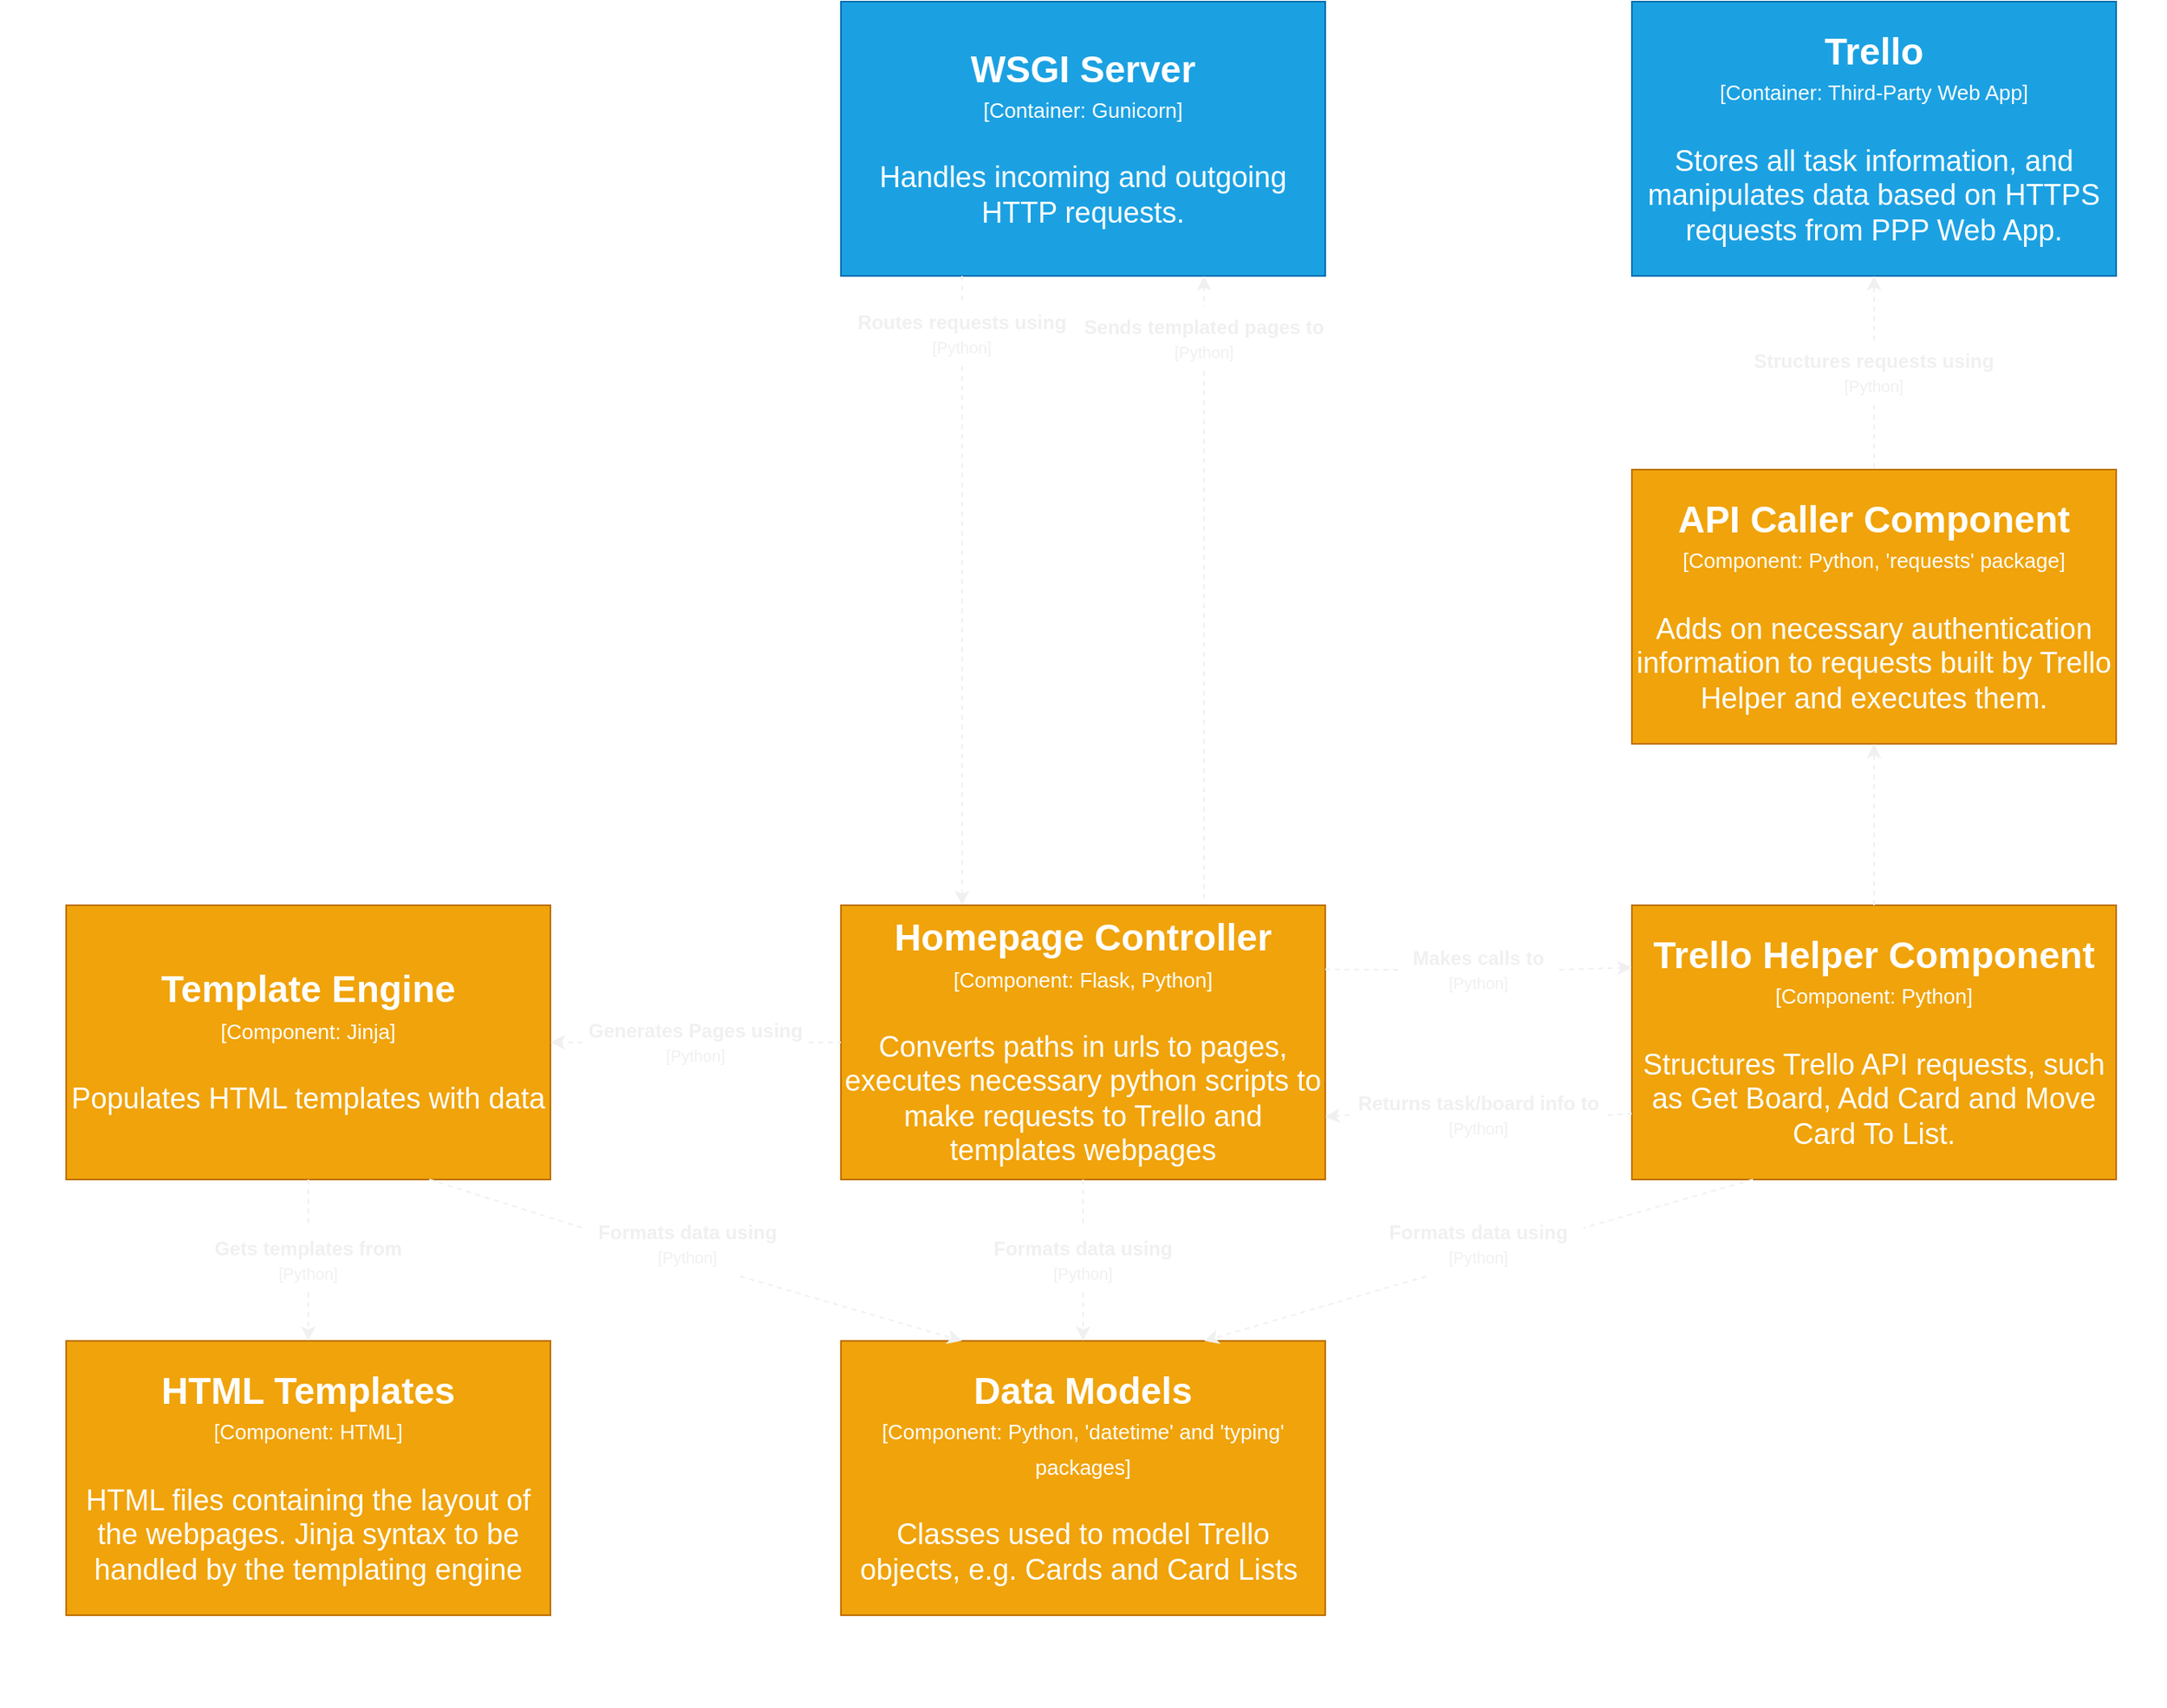 <mxfile version="13.6.5">
    <diagram id="wJhR4MJhuPZITx-nDL5n" name="Component">
        <mxGraphModel dx="3012" dy="1818" grid="1" gridSize="10" guides="1" tooltips="1" connect="1" arrows="1" fold="1" page="1" pageScale="1" pageWidth="1100" pageHeight="850" math="0" shadow="0">
            <root>
                <mxCell id="0"/>
                <mxCell id="1" parent="0"/>
                <mxCell id="2" value="" style="rounded=0;whiteSpace=wrap;html=1;fillColor=none;dashed=1;strokeColor=#FFFFFF;" parent="1" vertex="1">
                    <mxGeometry x="-120" width="1340" height="790" as="geometry"/>
                </mxCell>
                <mxCell id="3" value="&lt;p style=&quot;line-height: 70%&quot;&gt;&lt;b&gt;&lt;font style=&quot;font-size: 14px&quot;&gt;Flask Application&lt;br&gt;&lt;/font&gt;&lt;/b&gt;&lt;font style=&quot;font-size: 10px ; line-height: 80%&quot;&gt;[Software Container]&lt;/font&gt;&lt;/p&gt;" style="rounded=0;whiteSpace=wrap;html=1;fontSize=18;fontColor=#ffffff;fillColor=none;strokeColor=none;align=left;" parent="1" vertex="1">
                    <mxGeometry x="-110" y="740" width="260" height="50" as="geometry"/>
                </mxCell>
                <mxCell id="9" value="&lt;b&gt;&lt;font style=&quot;font-size: 23px&quot;&gt;WSGI Server&lt;/font&gt;&lt;/b&gt;&lt;br&gt;&lt;font style=&quot;font-size: 13px&quot;&gt;[Container: Gunicorn]&lt;/font&gt;&lt;br&gt;&lt;br&gt;Handles incoming and outgoing HTTP requests." style="rounded=0;whiteSpace=wrap;html=1;fontSize=18;fillColor=#1ba1e2;strokeColor=#006EAF;fontColor=#ffffff;" parent="1" vertex="1">
                    <mxGeometry x="400" y="-260" width="300" height="170" as="geometry"/>
                </mxCell>
                <mxCell id="10" value="&lt;b&gt;&lt;font style=&quot;font-size: 23px&quot;&gt;Trello&lt;/font&gt;&lt;/b&gt;&lt;br&gt;&lt;font style=&quot;font-size: 13px&quot;&gt;[Container: Third-Party Web App]&lt;/font&gt;&lt;br&gt;&lt;br&gt;Stores all task information, and manipulates data based on HTTPS requests from PPP Web App." style="rounded=0;whiteSpace=wrap;html=1;fontSize=18;fillColor=#1ba1e2;strokeColor=#006EAF;fontColor=#ffffff;" parent="1" vertex="1">
                    <mxGeometry x="890" y="-260" width="300" height="170" as="geometry"/>
                </mxCell>
                <mxCell id="15" value="&lt;b&gt;Routes requests using&lt;br&gt;&lt;/b&gt;&lt;font style=&quot;font-size: 10px&quot;&gt;[Python]&lt;/font&gt;" style="text;html=1;strokeColor=none;fillColor=none;align=center;verticalAlign=middle;whiteSpace=wrap;rounded=0;fontColor=#F0F0F0;" parent="1" vertex="1">
                    <mxGeometry x="405" y="-74" width="140" height="40" as="geometry"/>
                </mxCell>
                <mxCell id="16" value="" style="endArrow=none;html=1;fontSize=18;dashed=1;endFill=0;exitX=0.25;exitY=1;exitDx=0;exitDy=0;entryX=0.5;entryY=0;entryDx=0;entryDy=0;fontColor=#FCFCFC;strokeColor=#F0F0F0;" parent="1" source="9" target="15" edge="1">
                    <mxGeometry width="50" height="50" relative="1" as="geometry">
                        <mxPoint x="495" y="-105" as="sourcePoint"/>
                        <mxPoint x="560.0" y="-240" as="targetPoint"/>
                    </mxGeometry>
                </mxCell>
                <mxCell id="17" value="" style="endArrow=classic;html=1;fontSize=18;dashed=1;endFill=1;exitX=0.5;exitY=1;exitDx=0;exitDy=0;entryX=0.25;entryY=0;entryDx=0;entryDy=0;fontColor=#FCFCFC;strokeColor=#F0F0F0;" parent="1" source="15" target="21" edge="1">
                    <mxGeometry width="50" height="50" relative="1" as="geometry">
                        <mxPoint x="560" y="35" as="sourcePoint"/>
                        <mxPoint x="475" y="30" as="targetPoint"/>
                    </mxGeometry>
                </mxCell>
                <mxCell id="18" value="&lt;b&gt;Sends templated pages to&lt;br&gt;&lt;/b&gt;&lt;font style=&quot;font-size: 10px&quot;&gt;[Python]&lt;/font&gt;" style="text;html=1;strokeColor=none;fillColor=none;align=center;verticalAlign=middle;whiteSpace=wrap;rounded=0;fontColor=#F0F0F0;" parent="1" vertex="1">
                    <mxGeometry x="540" y="-71" width="170" height="40" as="geometry"/>
                </mxCell>
                <mxCell id="19" value="" style="endArrow=none;html=1;fontSize=18;dashed=1;endFill=0;exitX=0.75;exitY=1;exitDx=0;exitDy=0;entryX=0.5;entryY=0;entryDx=0;entryDy=0;startArrow=classic;startFill=1;fontColor=#FCFCFC;strokeColor=#F0F0F0;" parent="1" source="9" target="18" edge="1">
                    <mxGeometry width="50" height="50" relative="1" as="geometry">
                        <mxPoint x="630" y="-90" as="sourcePoint"/>
                        <mxPoint x="715.0" y="-240" as="targetPoint"/>
                    </mxGeometry>
                </mxCell>
                <mxCell id="20" value="" style="endArrow=none;html=1;fontSize=18;dashed=1;endFill=0;exitX=0.5;exitY=1;exitDx=0;exitDy=0;entryX=0.75;entryY=0;entryDx=0;entryDy=0;fontColor=#FCFCFC;strokeColor=#F0F0F0;" parent="1" source="18" target="21" edge="1">
                    <mxGeometry width="50" height="50" relative="1" as="geometry">
                        <mxPoint x="715" y="35" as="sourcePoint"/>
                        <mxPoint x="625" y="30" as="targetPoint"/>
                    </mxGeometry>
                </mxCell>
                <mxCell id="21" value="&lt;b&gt;&lt;font style=&quot;font-size: 23px&quot;&gt;Homepage Controller&lt;/font&gt;&lt;/b&gt;&lt;br&gt;&lt;font style=&quot;font-size: 13px&quot;&gt;[Component: Flask, Python]&lt;/font&gt;&lt;br&gt;&lt;br&gt;Converts paths in urls to pages, executes necessary python scripts to make requests to Trello and templates webpages" style="rounded=0;whiteSpace=wrap;html=1;fontSize=18;fillColor=#f0a30a;strokeColor=#BD7000;fontColor=#ffffff;" parent="1" vertex="1">
                    <mxGeometry x="400" y="300" width="300" height="170" as="geometry"/>
                </mxCell>
                <mxCell id="22" value="&lt;b&gt;&lt;font style=&quot;font-size: 23px&quot;&gt;Trello Helper Component&lt;/font&gt;&lt;/b&gt;&lt;br&gt;&lt;font style=&quot;font-size: 13px&quot;&gt;[Component: Python]&lt;/font&gt;&lt;br&gt;&lt;br&gt;Structures Trello API requests, such as Get Board, Add Card and Move Card To List." style="rounded=0;whiteSpace=wrap;html=1;fontSize=18;fillColor=#f0a30a;strokeColor=#BD7000;fontColor=#ffffff;" parent="1" vertex="1">
                    <mxGeometry x="890" y="300" width="300" height="170" as="geometry"/>
                </mxCell>
                <mxCell id="23" value="&lt;b&gt;&lt;font style=&quot;font-size: 23px&quot;&gt;API Caller Component&lt;/font&gt;&lt;/b&gt;&lt;br&gt;&lt;font style=&quot;font-size: 13px&quot;&gt;[Component: Python, 'requests' package]&lt;/font&gt;&lt;br&gt;&lt;br&gt;Adds on necessary authentication information to requests built by Trello Helper and executes them." style="rounded=0;whiteSpace=wrap;html=1;fontSize=18;fillColor=#f0a30a;strokeColor=#BD7000;fontColor=#ffffff;" parent="1" vertex="1">
                    <mxGeometry x="890" y="30" width="300" height="170" as="geometry"/>
                </mxCell>
                <mxCell id="25" value="" style="endArrow=classic;html=1;fontSize=18;dashed=1;endFill=1;exitX=0.5;exitY=0;exitDx=0;exitDy=0;entryX=0.5;entryY=1;entryDx=0;entryDy=0;fontColor=#FCFCFC;strokeColor=#F0F0F0;" parent="1" source="26" target="10" edge="1">
                    <mxGeometry width="50" height="50" relative="1" as="geometry">
                        <mxPoint x="485" y="250" as="sourcePoint"/>
                        <mxPoint x="485" y="210" as="targetPoint"/>
                    </mxGeometry>
                </mxCell>
                <mxCell id="26" value="&lt;b&gt;Structures requests using&lt;br&gt;&lt;/b&gt;&lt;font style=&quot;font-size: 10px&quot;&gt;[Python]&lt;/font&gt;" style="text;html=1;strokeColor=none;fillColor=none;align=center;verticalAlign=middle;whiteSpace=wrap;rounded=0;fontColor=#F0F0F0;" parent="1" vertex="1">
                    <mxGeometry x="955" y="-50" width="170" height="40" as="geometry"/>
                </mxCell>
                <mxCell id="28" value="" style="endArrow=none;html=1;fontSize=18;dashed=1;endFill=0;entryX=0.5;entryY=0;entryDx=0;entryDy=0;exitX=0.5;exitY=1;exitDx=0;exitDy=0;fontColor=#FCFCFC;strokeColor=#F0F0F0;" parent="1" source="26" target="23" edge="1">
                    <mxGeometry width="50" height="50" relative="1" as="geometry">
                        <mxPoint x="635" y="-21" as="sourcePoint"/>
                        <mxPoint x="635" y="40" as="targetPoint"/>
                    </mxGeometry>
                </mxCell>
                <mxCell id="29" value="" style="endArrow=classic;html=1;fontSize=18;dashed=1;endFill=1;exitX=0.5;exitY=0;exitDx=0;exitDy=0;entryX=0.5;entryY=1;entryDx=0;entryDy=0;fontColor=#FCFCFC;strokeColor=#F0F0F0;" parent="1" source="22" target="23" edge="1">
                    <mxGeometry width="50" height="50" relative="1" as="geometry">
                        <mxPoint x="485" y="250" as="sourcePoint"/>
                        <mxPoint x="485" y="210" as="targetPoint"/>
                    </mxGeometry>
                </mxCell>
                <mxCell id="31" value="" style="endArrow=classic;html=1;fontSize=18;dashed=1;endFill=1;exitX=1;exitY=0.5;exitDx=0;exitDy=0;entryX=0;entryY=0.227;entryDx=0;entryDy=0;fontColor=#FCFCFC;strokeColor=#F0F0F0;entryPerimeter=0;" parent="1" source="32" target="22" edge="1">
                    <mxGeometry width="50" height="50" relative="1" as="geometry">
                        <mxPoint x="740" y="190" as="sourcePoint"/>
                        <mxPoint x="740" y="150" as="targetPoint"/>
                    </mxGeometry>
                </mxCell>
                <mxCell id="32" value="&lt;b&gt;Makes calls to&lt;br&gt;&lt;/b&gt;&lt;font style=&quot;font-size: 10px&quot;&gt;[Python]&lt;/font&gt;" style="text;html=1;strokeColor=none;fillColor=none;align=center;verticalAlign=middle;whiteSpace=wrap;rounded=0;fontColor=#F0F0F0;" parent="1" vertex="1">
                    <mxGeometry x="745" y="320" width="100" height="40" as="geometry"/>
                </mxCell>
                <mxCell id="30" value="&lt;b&gt;Returns task/board info to&lt;br&gt;&lt;/b&gt;&lt;font style=&quot;font-size: 10px&quot;&gt;[Python]&lt;/font&gt;" style="text;html=1;strokeColor=none;fillColor=none;align=center;verticalAlign=middle;whiteSpace=wrap;rounded=0;fontColor=#F0F0F0;" parent="1" vertex="1">
                    <mxGeometry x="715" y="410" width="160" height="40" as="geometry"/>
                </mxCell>
                <mxCell id="33" value="" style="endArrow=none;html=1;fontSize=18;dashed=1;endFill=0;exitX=1;exitY=0.5;exitDx=0;exitDy=0;entryX=0.007;entryY=0.759;entryDx=0;entryDy=0;fontColor=#FCFCFC;strokeColor=#F0F0F0;entryPerimeter=0;" parent="1" source="30" target="22" edge="1">
                    <mxGeometry width="50" height="50" relative="1" as="geometry">
                        <mxPoint x="625" y="300" as="sourcePoint"/>
                        <mxPoint x="625" y="200" as="targetPoint"/>
                    </mxGeometry>
                </mxCell>
                <mxCell id="34" value="" style="endArrow=none;html=1;fontSize=18;dashed=1;endFill=0;exitX=0;exitY=0.5;exitDx=0;exitDy=0;entryX=0;entryY=0.5;entryDx=0;entryDy=0;fontColor=#FCFCFC;strokeColor=#F0F0F0;" parent="1" source="32" target="32" edge="1">
                    <mxGeometry width="50" height="50" relative="1" as="geometry">
                        <mxPoint x="635" y="310" as="sourcePoint"/>
                        <mxPoint x="635" y="280" as="targetPoint"/>
                    </mxGeometry>
                </mxCell>
                <mxCell id="35" value="&lt;b&gt;&lt;font style=&quot;font-size: 23px&quot;&gt;Template Engine&lt;/font&gt;&lt;/b&gt;&lt;br&gt;&lt;font style=&quot;font-size: 13px&quot;&gt;[Component: Jinja]&lt;/font&gt;&lt;br&gt;&lt;br&gt;Populates HTML templates with data" style="rounded=0;whiteSpace=wrap;html=1;fontSize=18;fillColor=#f0a30a;strokeColor=#BD7000;fontColor=#ffffff;" vertex="1" parent="1">
                    <mxGeometry x="-80" y="300" width="300" height="170" as="geometry"/>
                </mxCell>
                <mxCell id="36" value="&lt;b&gt;&lt;font style=&quot;font-size: 23px&quot;&gt;HTML Templates&lt;/font&gt;&lt;/b&gt;&lt;br&gt;&lt;font style=&quot;font-size: 13px&quot;&gt;[Component: HTML]&lt;/font&gt;&lt;br&gt;&lt;br&gt;HTML files containing the layout of the webpages. Jinja syntax to be handled by the templating engine" style="rounded=0;whiteSpace=wrap;html=1;fontSize=18;fillColor=#f0a30a;strokeColor=#BD7000;fontColor=#ffffff;" vertex="1" parent="1">
                    <mxGeometry x="-80" y="570" width="300" height="170" as="geometry"/>
                </mxCell>
                <mxCell id="37" value="&lt;b&gt;&lt;font style=&quot;font-size: 23px&quot;&gt;Data Models&lt;/font&gt;&lt;/b&gt;&lt;br&gt;&lt;font style=&quot;font-size: 13px&quot;&gt;[Component: Python, 'datetime' and 'typing' packages]&lt;/font&gt;&lt;br&gt;&lt;br&gt;Classes used to model Trello objects, e.g. Cards and Card Lists&amp;nbsp;" style="rounded=0;whiteSpace=wrap;html=1;fontSize=18;fillColor=#f0a30a;strokeColor=#BD7000;fontColor=#ffffff;" vertex="1" parent="1">
                    <mxGeometry x="400" y="570" width="300" height="170" as="geometry"/>
                </mxCell>
                <mxCell id="41" value="" style="endArrow=none;html=1;fontSize=18;dashed=1;endFill=0;exitX=0;exitY=0.5;exitDx=0;exitDy=0;entryX=0.999;entryY=0.234;entryDx=0;entryDy=0;fontColor=#FCFCFC;strokeColor=#F0F0F0;entryPerimeter=0;" edge="1" parent="1" source="32" target="21">
                    <mxGeometry width="50" height="50" relative="1" as="geometry">
                        <mxPoint x="1125" y="310" as="sourcePoint"/>
                        <mxPoint x="805" y="470" as="targetPoint"/>
                    </mxGeometry>
                </mxCell>
                <mxCell id="42" value="" style="endArrow=classic;html=1;fontSize=18;dashed=1;endFill=1;exitX=0;exitY=0.5;exitDx=0;exitDy=0;entryX=1;entryY=0.771;entryDx=0;entryDy=0;fontColor=#FCFCFC;strokeColor=#F0F0F0;entryPerimeter=0;" edge="1" parent="1" source="30" target="21">
                    <mxGeometry width="50" height="50" relative="1" as="geometry">
                        <mxPoint x="855" y="350" as="sourcePoint"/>
                        <mxPoint x="900" y="352.5" as="targetPoint"/>
                    </mxGeometry>
                </mxCell>
                <mxCell id="43" value="" style="endArrow=classic;html=1;fontSize=18;dashed=1;endFill=1;exitX=0.75;exitY=1;exitDx=0;exitDy=0;entryX=0.25;entryY=0;entryDx=0;entryDy=0;fontColor=#FCFCFC;strokeColor=#F0F0F0;" edge="1" parent="1" source="49" target="37">
                    <mxGeometry width="50" height="50" relative="1" as="geometry">
                        <mxPoint x="485" y="-24" as="sourcePoint"/>
                        <mxPoint x="485" y="310" as="targetPoint"/>
                    </mxGeometry>
                </mxCell>
                <mxCell id="44" value="" style="endArrow=classic;html=1;fontSize=18;dashed=1;endFill=1;exitX=0.5;exitY=1;exitDx=0;exitDy=0;entryX=0.5;entryY=0;entryDx=0;entryDy=0;fontColor=#FCFCFC;strokeColor=#F0F0F0;" edge="1" parent="1" source="55" target="36">
                    <mxGeometry width="50" height="50" relative="1" as="geometry">
                        <mxPoint x="155" y="480" as="sourcePoint"/>
                        <mxPoint x="485" y="580" as="targetPoint"/>
                    </mxGeometry>
                </mxCell>
                <mxCell id="45" value="" style="endArrow=classic;html=1;fontSize=18;dashed=1;endFill=1;exitX=0.5;exitY=1;exitDx=0;exitDy=0;entryX=0.5;entryY=0;entryDx=0;entryDy=0;fontColor=#FCFCFC;strokeColor=#F0F0F0;" edge="1" parent="1" source="48" target="37">
                    <mxGeometry width="50" height="50" relative="1" as="geometry">
                        <mxPoint x="590" y="480" as="sourcePoint"/>
                        <mxPoint x="590" y="580" as="targetPoint"/>
                    </mxGeometry>
                </mxCell>
                <mxCell id="46" value="" style="endArrow=classic;html=1;fontSize=18;dashed=1;endFill=1;exitX=0.25;exitY=1;exitDx=0;exitDy=0;entryX=0.75;entryY=0;entryDx=0;entryDy=0;fontColor=#FCFCFC;strokeColor=#F0F0F0;" edge="1" parent="1" source="47" target="37">
                    <mxGeometry width="50" height="50" relative="1" as="geometry">
                        <mxPoint x="560" y="480" as="sourcePoint"/>
                        <mxPoint x="560" y="580" as="targetPoint"/>
                    </mxGeometry>
                </mxCell>
                <mxCell id="47" value="&lt;b&gt;Formats data using&lt;br&gt;&lt;/b&gt;&lt;font style=&quot;font-size: 10px&quot;&gt;[Python]&lt;/font&gt;" style="text;html=1;strokeColor=none;fillColor=none;align=center;verticalAlign=middle;whiteSpace=wrap;rounded=0;fontColor=#F0F0F0;" vertex="1" parent="1">
                    <mxGeometry x="730" y="490" width="130" height="40" as="geometry"/>
                </mxCell>
                <mxCell id="48" value="&lt;b&gt;Formats data using&lt;br&gt;&lt;/b&gt;&lt;font style=&quot;font-size: 10px&quot;&gt;[Python]&lt;/font&gt;" style="text;html=1;strokeColor=none;fillColor=none;align=center;verticalAlign=middle;whiteSpace=wrap;rounded=0;fontColor=#F0F0F0;" vertex="1" parent="1">
                    <mxGeometry x="485" y="500" width="130" height="40" as="geometry"/>
                </mxCell>
                <mxCell id="49" value="&lt;b&gt;Formats data using&lt;br&gt;&lt;/b&gt;&lt;font style=&quot;font-size: 10px&quot;&gt;[Python]&lt;/font&gt;" style="text;html=1;strokeColor=none;fillColor=none;align=center;verticalAlign=middle;whiteSpace=wrap;rounded=0;fontColor=#F0F0F0;" vertex="1" parent="1">
                    <mxGeometry x="240" y="490" width="130" height="40" as="geometry"/>
                </mxCell>
                <mxCell id="50" value="" style="endArrow=none;html=1;fontSize=18;dashed=1;endFill=0;exitX=0.75;exitY=1;exitDx=0;exitDy=0;entryX=0;entryY=0.25;entryDx=0;entryDy=0;fontColor=#FCFCFC;strokeColor=#F0F0F0;" edge="1" parent="1" source="35" target="49">
                    <mxGeometry width="50" height="50" relative="1" as="geometry">
                        <mxPoint x="145" y="470" as="sourcePoint"/>
                        <mxPoint x="475" y="570" as="targetPoint"/>
                    </mxGeometry>
                </mxCell>
                <mxCell id="51" value="" style="endArrow=none;html=1;fontSize=18;dashed=1;endFill=0;entryX=1;entryY=0.25;entryDx=0;entryDy=0;fontColor=#FCFCFC;strokeColor=#F0F0F0;exitX=0.25;exitY=1;exitDx=0;exitDy=0;" edge="1" parent="1" source="22" target="47">
                    <mxGeometry width="50" height="50" relative="1" as="geometry">
                        <mxPoint x="960" y="470" as="sourcePoint"/>
                        <mxPoint x="250" y="510" as="targetPoint"/>
                    </mxGeometry>
                </mxCell>
                <mxCell id="52" value="&lt;b&gt;Generates Pages using&lt;br&gt;&lt;/b&gt;&lt;font style=&quot;font-size: 10px&quot;&gt;[Python]&lt;/font&gt;" style="text;html=1;strokeColor=none;fillColor=none;align=center;verticalAlign=middle;whiteSpace=wrap;rounded=0;fontColor=#F0F0F0;" vertex="1" parent="1">
                    <mxGeometry x="240" y="365" width="140" height="40" as="geometry"/>
                </mxCell>
                <mxCell id="53" value="" style="endArrow=none;html=1;fontSize=18;dashed=1;endFill=0;exitX=1;exitY=0.5;exitDx=0;exitDy=0;entryX=0;entryY=0.5;entryDx=0;entryDy=0;fontColor=#FCFCFC;strokeColor=#F0F0F0;" edge="1" parent="1" source="52" target="21">
                    <mxGeometry width="50" height="50" relative="1" as="geometry">
                        <mxPoint x="755" y="350" as="sourcePoint"/>
                        <mxPoint x="709.7" y="349.78" as="targetPoint"/>
                    </mxGeometry>
                </mxCell>
                <mxCell id="54" value="" style="endArrow=classic;html=1;fontSize=18;dashed=1;endFill=1;exitX=0;exitY=0.5;exitDx=0;exitDy=0;entryX=1;entryY=0.5;entryDx=0;entryDy=0;fontColor=#FCFCFC;strokeColor=#F0F0F0;" edge="1" parent="1" source="52" target="35">
                    <mxGeometry width="50" height="50" relative="1" as="geometry">
                        <mxPoint x="855" y="350" as="sourcePoint"/>
                        <mxPoint x="900" y="348.59" as="targetPoint"/>
                    </mxGeometry>
                </mxCell>
                <mxCell id="55" value="&lt;b&gt;Gets templates from&lt;br&gt;&lt;/b&gt;&lt;font style=&quot;font-size: 10px&quot;&gt;[Python]&lt;/font&gt;" style="text;html=1;strokeColor=none;fillColor=none;align=center;verticalAlign=middle;whiteSpace=wrap;rounded=0;fontColor=#F0F0F0;" vertex="1" parent="1">
                    <mxGeometry y="500" width="140" height="40" as="geometry"/>
                </mxCell>
                <mxCell id="56" value="" style="endArrow=none;html=1;fontSize=18;dashed=1;endFill=0;exitX=0.5;exitY=1;exitDx=0;exitDy=0;entryX=0.5;entryY=0;entryDx=0;entryDy=0;fontColor=#FCFCFC;strokeColor=#F0F0F0;" edge="1" parent="1" source="35" target="55">
                    <mxGeometry width="50" height="50" relative="1" as="geometry">
                        <mxPoint x="155" y="480" as="sourcePoint"/>
                        <mxPoint x="250" y="510" as="targetPoint"/>
                    </mxGeometry>
                </mxCell>
                <mxCell id="59" value="" style="endArrow=none;html=1;fontSize=18;dashed=1;endFill=0;entryX=0.5;entryY=0;entryDx=0;entryDy=0;fontColor=#FCFCFC;strokeColor=#F0F0F0;exitX=0.5;exitY=1;exitDx=0;exitDy=0;" edge="1" parent="1" source="21" target="48">
                    <mxGeometry width="50" height="50" relative="1" as="geometry">
                        <mxPoint x="975" y="480" as="sourcePoint"/>
                        <mxPoint x="870" y="510" as="targetPoint"/>
                    </mxGeometry>
                </mxCell>
            </root>
        </mxGraphModel>
    </diagram>
</mxfile>